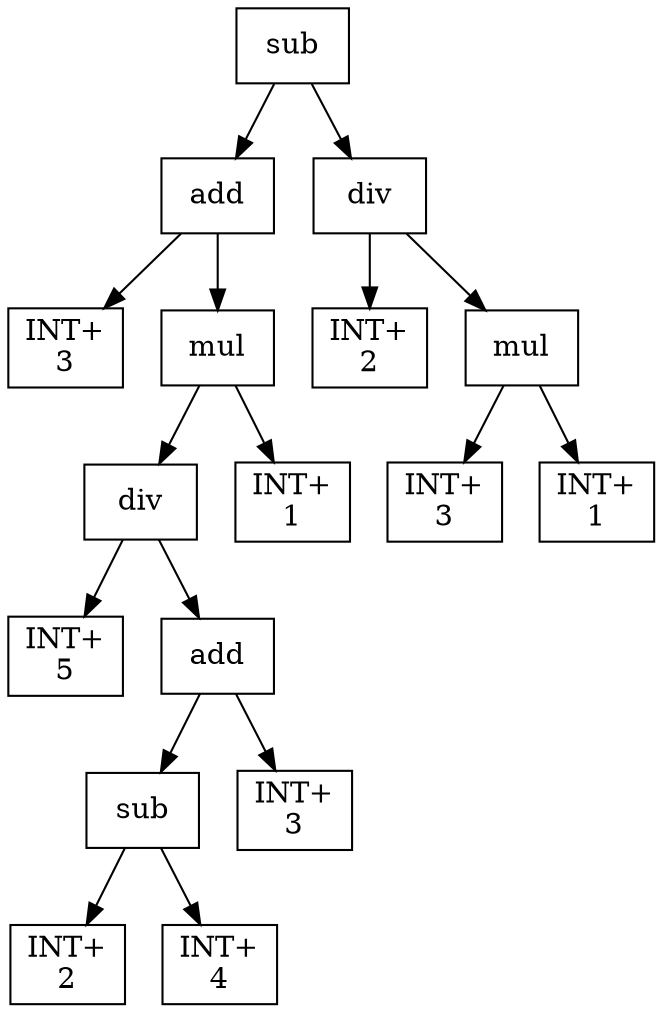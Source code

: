 digraph expr {
  node [shape=box];
  n1 [label="sub"];
  n2 [label="add"];
  n3 [label="INT+\n3"];
  n4 [label="mul"];
  n5 [label="div"];
  n6 [label="INT+\n5"];
  n7 [label="add"];
  n8 [label="sub"];
  n9 [label="INT+\n2"];
  n10 [label="INT+\n4"];
  n8 -> n9;
  n8 -> n10;
  n11 [label="INT+\n3"];
  n7 -> n8;
  n7 -> n11;
  n5 -> n6;
  n5 -> n7;
  n12 [label="INT+\n1"];
  n4 -> n5;
  n4 -> n12;
  n2 -> n3;
  n2 -> n4;
  n13 [label="div"];
  n14 [label="INT+\n2"];
  n15 [label="mul"];
  n16 [label="INT+\n3"];
  n17 [label="INT+\n1"];
  n15 -> n16;
  n15 -> n17;
  n13 -> n14;
  n13 -> n15;
  n1 -> n2;
  n1 -> n13;
}
